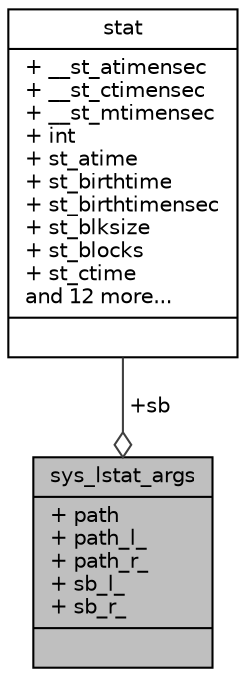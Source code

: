 digraph "sys_lstat_args"
{
 // LATEX_PDF_SIZE
  edge [fontname="Helvetica",fontsize="10",labelfontname="Helvetica",labelfontsize="10"];
  node [fontname="Helvetica",fontsize="10",shape=record];
  Node1 [label="{sys_lstat_args\n|+ path\l+ path_l_\l+ path_r_\l+ sb_l_\l+ sb_r_\l|}",height=0.2,width=0.4,color="black", fillcolor="grey75", style="filled", fontcolor="black",tooltip=" "];
  Node2 -> Node1 [color="grey25",fontsize="10",style="solid",label=" +sb" ,arrowhead="odiamond",fontname="Helvetica"];
  Node2 [label="{stat\n|+ __st_atimensec\l+ __st_ctimensec\l+ __st_mtimensec\l+ int\l+ st_atime\l+ st_birthtime\l+ st_birthtimensec\l+ st_blksize\l+ st_blocks\l+ st_ctime\land 12 more...\l|}",height=0.2,width=0.4,color="black", fillcolor="white", style="filled",URL="$structstat.html",tooltip=" "];
}
